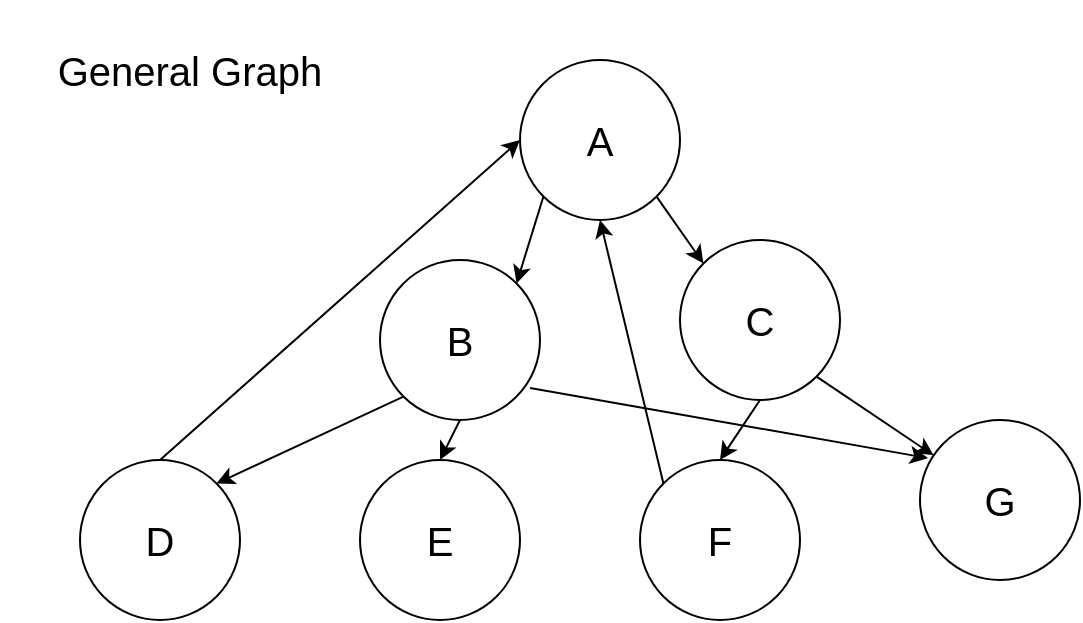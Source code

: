 <mxfile version="22.0.2" type="device">
  <diagram name="Page-1" id="VZIIqRRXdtm2IghGHygO">
    <mxGraphModel dx="794" dy="404" grid="1" gridSize="10" guides="1" tooltips="1" connect="1" arrows="1" fold="1" page="1" pageScale="1" pageWidth="1100" pageHeight="850" math="0" shadow="0">
      <root>
        <mxCell id="0" />
        <mxCell id="1" parent="0" />
        <mxCell id="D_vsKY13sn5j3iCOuteK-1" value="&lt;font style=&quot;font-size: 20px;&quot;&gt;A&lt;/font&gt;" style="ellipse;whiteSpace=wrap;html=1;aspect=fixed;" vertex="1" parent="1">
          <mxGeometry x="300" y="40" width="80" height="80" as="geometry" />
        </mxCell>
        <mxCell id="D_vsKY13sn5j3iCOuteK-2" value="&lt;font style=&quot;font-size: 20px;&quot;&gt;B&lt;/font&gt;" style="ellipse;whiteSpace=wrap;html=1;aspect=fixed;" vertex="1" parent="1">
          <mxGeometry x="230" y="140" width="80" height="80" as="geometry" />
        </mxCell>
        <mxCell id="D_vsKY13sn5j3iCOuteK-3" value="&lt;font style=&quot;font-size: 20px;&quot;&gt;C&lt;/font&gt;" style="ellipse;whiteSpace=wrap;html=1;aspect=fixed;" vertex="1" parent="1">
          <mxGeometry x="380" y="130" width="80" height="80" as="geometry" />
        </mxCell>
        <mxCell id="D_vsKY13sn5j3iCOuteK-4" value="&lt;font style=&quot;font-size: 20px;&quot;&gt;G&lt;/font&gt;" style="ellipse;whiteSpace=wrap;html=1;aspect=fixed;" vertex="1" parent="1">
          <mxGeometry x="500" y="220" width="80" height="80" as="geometry" />
        </mxCell>
        <mxCell id="D_vsKY13sn5j3iCOuteK-5" value="&lt;font style=&quot;font-size: 20px;&quot;&gt;F&lt;/font&gt;" style="ellipse;whiteSpace=wrap;html=1;aspect=fixed;" vertex="1" parent="1">
          <mxGeometry x="360" y="240" width="80" height="80" as="geometry" />
        </mxCell>
        <mxCell id="D_vsKY13sn5j3iCOuteK-6" value="&lt;font style=&quot;font-size: 20px;&quot;&gt;E&lt;/font&gt;" style="ellipse;whiteSpace=wrap;html=1;aspect=fixed;" vertex="1" parent="1">
          <mxGeometry x="220" y="240" width="80" height="80" as="geometry" />
        </mxCell>
        <mxCell id="D_vsKY13sn5j3iCOuteK-7" value="&lt;font style=&quot;font-size: 20px;&quot;&gt;D&lt;/font&gt;" style="ellipse;whiteSpace=wrap;html=1;aspect=fixed;" vertex="1" parent="1">
          <mxGeometry x="80" y="240" width="80" height="80" as="geometry" />
        </mxCell>
        <mxCell id="D_vsKY13sn5j3iCOuteK-8" value="" style="endArrow=classic;html=1;rounded=0;exitX=0;exitY=1;exitDx=0;exitDy=0;entryX=1;entryY=0;entryDx=0;entryDy=0;" edge="1" parent="1" source="D_vsKY13sn5j3iCOuteK-1" target="D_vsKY13sn5j3iCOuteK-2">
          <mxGeometry width="50" height="50" relative="1" as="geometry">
            <mxPoint x="250" y="90" as="sourcePoint" />
            <mxPoint x="300" y="40" as="targetPoint" />
          </mxGeometry>
        </mxCell>
        <mxCell id="D_vsKY13sn5j3iCOuteK-9" value="" style="endArrow=classic;html=1;rounded=0;exitX=1;exitY=1;exitDx=0;exitDy=0;entryX=0;entryY=0;entryDx=0;entryDy=0;" edge="1" parent="1" source="D_vsKY13sn5j3iCOuteK-1" target="D_vsKY13sn5j3iCOuteK-3">
          <mxGeometry width="50" height="50" relative="1" as="geometry">
            <mxPoint x="410" y="110" as="sourcePoint" />
            <mxPoint x="460" y="60" as="targetPoint" />
          </mxGeometry>
        </mxCell>
        <mxCell id="D_vsKY13sn5j3iCOuteK-10" value="" style="endArrow=classic;html=1;rounded=0;exitX=0;exitY=1;exitDx=0;exitDy=0;entryX=1;entryY=0;entryDx=0;entryDy=0;" edge="1" parent="1" source="D_vsKY13sn5j3iCOuteK-2" target="D_vsKY13sn5j3iCOuteK-7">
          <mxGeometry width="50" height="50" relative="1" as="geometry">
            <mxPoint x="130" y="200" as="sourcePoint" />
            <mxPoint x="180" y="150" as="targetPoint" />
          </mxGeometry>
        </mxCell>
        <mxCell id="D_vsKY13sn5j3iCOuteK-11" value="" style="endArrow=classic;html=1;rounded=0;exitX=0.5;exitY=1;exitDx=0;exitDy=0;entryX=0.5;entryY=0;entryDx=0;entryDy=0;" edge="1" parent="1" source="D_vsKY13sn5j3iCOuteK-2" target="D_vsKY13sn5j3iCOuteK-6">
          <mxGeometry width="50" height="50" relative="1" as="geometry">
            <mxPoint x="300" y="230" as="sourcePoint" />
            <mxPoint x="350" y="180" as="targetPoint" />
          </mxGeometry>
        </mxCell>
        <mxCell id="D_vsKY13sn5j3iCOuteK-16" value="" style="endArrow=classic;html=1;rounded=0;exitX=0.5;exitY=1;exitDx=0;exitDy=0;entryX=0.5;entryY=0;entryDx=0;entryDy=0;" edge="1" parent="1" source="D_vsKY13sn5j3iCOuteK-3" target="D_vsKY13sn5j3iCOuteK-5">
          <mxGeometry width="50" height="50" relative="1" as="geometry">
            <mxPoint x="480" y="230" as="sourcePoint" />
            <mxPoint x="530" y="180" as="targetPoint" />
          </mxGeometry>
        </mxCell>
        <mxCell id="D_vsKY13sn5j3iCOuteK-17" value="" style="endArrow=classic;html=1;rounded=0;exitX=1;exitY=1;exitDx=0;exitDy=0;" edge="1" parent="1" source="D_vsKY13sn5j3iCOuteK-3" target="D_vsKY13sn5j3iCOuteK-4">
          <mxGeometry width="50" height="50" relative="1" as="geometry">
            <mxPoint x="480" y="210" as="sourcePoint" />
            <mxPoint x="530" y="160" as="targetPoint" />
          </mxGeometry>
        </mxCell>
        <mxCell id="D_vsKY13sn5j3iCOuteK-18" value="&lt;div&gt;&lt;font style=&quot;font-size: 20px;&quot;&gt;General Graph&lt;/font&gt;&lt;/div&gt;" style="text;html=1;strokeColor=none;fillColor=none;align=center;verticalAlign=middle;whiteSpace=wrap;rounded=0;" vertex="1" parent="1">
          <mxGeometry x="40" y="10" width="190" height="70" as="geometry" />
        </mxCell>
        <mxCell id="D_vsKY13sn5j3iCOuteK-19" value="" style="endArrow=classic;html=1;rounded=0;exitX=0.938;exitY=0.8;exitDx=0;exitDy=0;exitPerimeter=0;entryX=0.05;entryY=0.238;entryDx=0;entryDy=0;entryPerimeter=0;" edge="1" parent="1" source="D_vsKY13sn5j3iCOuteK-2" target="D_vsKY13sn5j3iCOuteK-4">
          <mxGeometry width="50" height="50" relative="1" as="geometry">
            <mxPoint x="330" y="230" as="sourcePoint" />
            <mxPoint x="380" y="180" as="targetPoint" />
          </mxGeometry>
        </mxCell>
        <mxCell id="D_vsKY13sn5j3iCOuteK-20" value="" style="endArrow=classic;html=1;rounded=0;exitX=0;exitY=0;exitDx=0;exitDy=0;entryX=0.5;entryY=1;entryDx=0;entryDy=0;" edge="1" parent="1" source="D_vsKY13sn5j3iCOuteK-5" target="D_vsKY13sn5j3iCOuteK-1">
          <mxGeometry width="50" height="50" relative="1" as="geometry">
            <mxPoint x="370" y="240" as="sourcePoint" />
            <mxPoint x="420" y="190" as="targetPoint" />
          </mxGeometry>
        </mxCell>
        <mxCell id="D_vsKY13sn5j3iCOuteK-21" value="" style="endArrow=classic;html=1;rounded=0;exitX=0.5;exitY=0;exitDx=0;exitDy=0;entryX=0;entryY=0.5;entryDx=0;entryDy=0;" edge="1" parent="1" source="D_vsKY13sn5j3iCOuteK-7" target="D_vsKY13sn5j3iCOuteK-1">
          <mxGeometry width="50" height="50" relative="1" as="geometry">
            <mxPoint x="120" y="210" as="sourcePoint" />
            <mxPoint x="170" y="160" as="targetPoint" />
          </mxGeometry>
        </mxCell>
      </root>
    </mxGraphModel>
  </diagram>
</mxfile>
